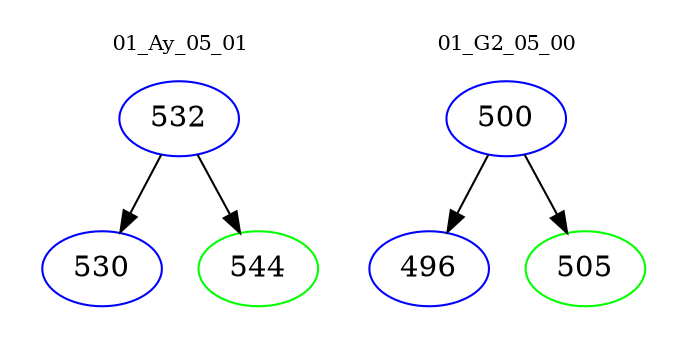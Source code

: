 digraph{
subgraph cluster_0 {
color = white
label = "01_Ay_05_01";
fontsize=10;
T0_532 [label="532", color="blue"]
T0_532 -> T0_530 [color="black"]
T0_530 [label="530", color="blue"]
T0_532 -> T0_544 [color="black"]
T0_544 [label="544", color="green"]
}
subgraph cluster_1 {
color = white
label = "01_G2_05_00";
fontsize=10;
T1_500 [label="500", color="blue"]
T1_500 -> T1_496 [color="black"]
T1_496 [label="496", color="blue"]
T1_500 -> T1_505 [color="black"]
T1_505 [label="505", color="green"]
}
}
